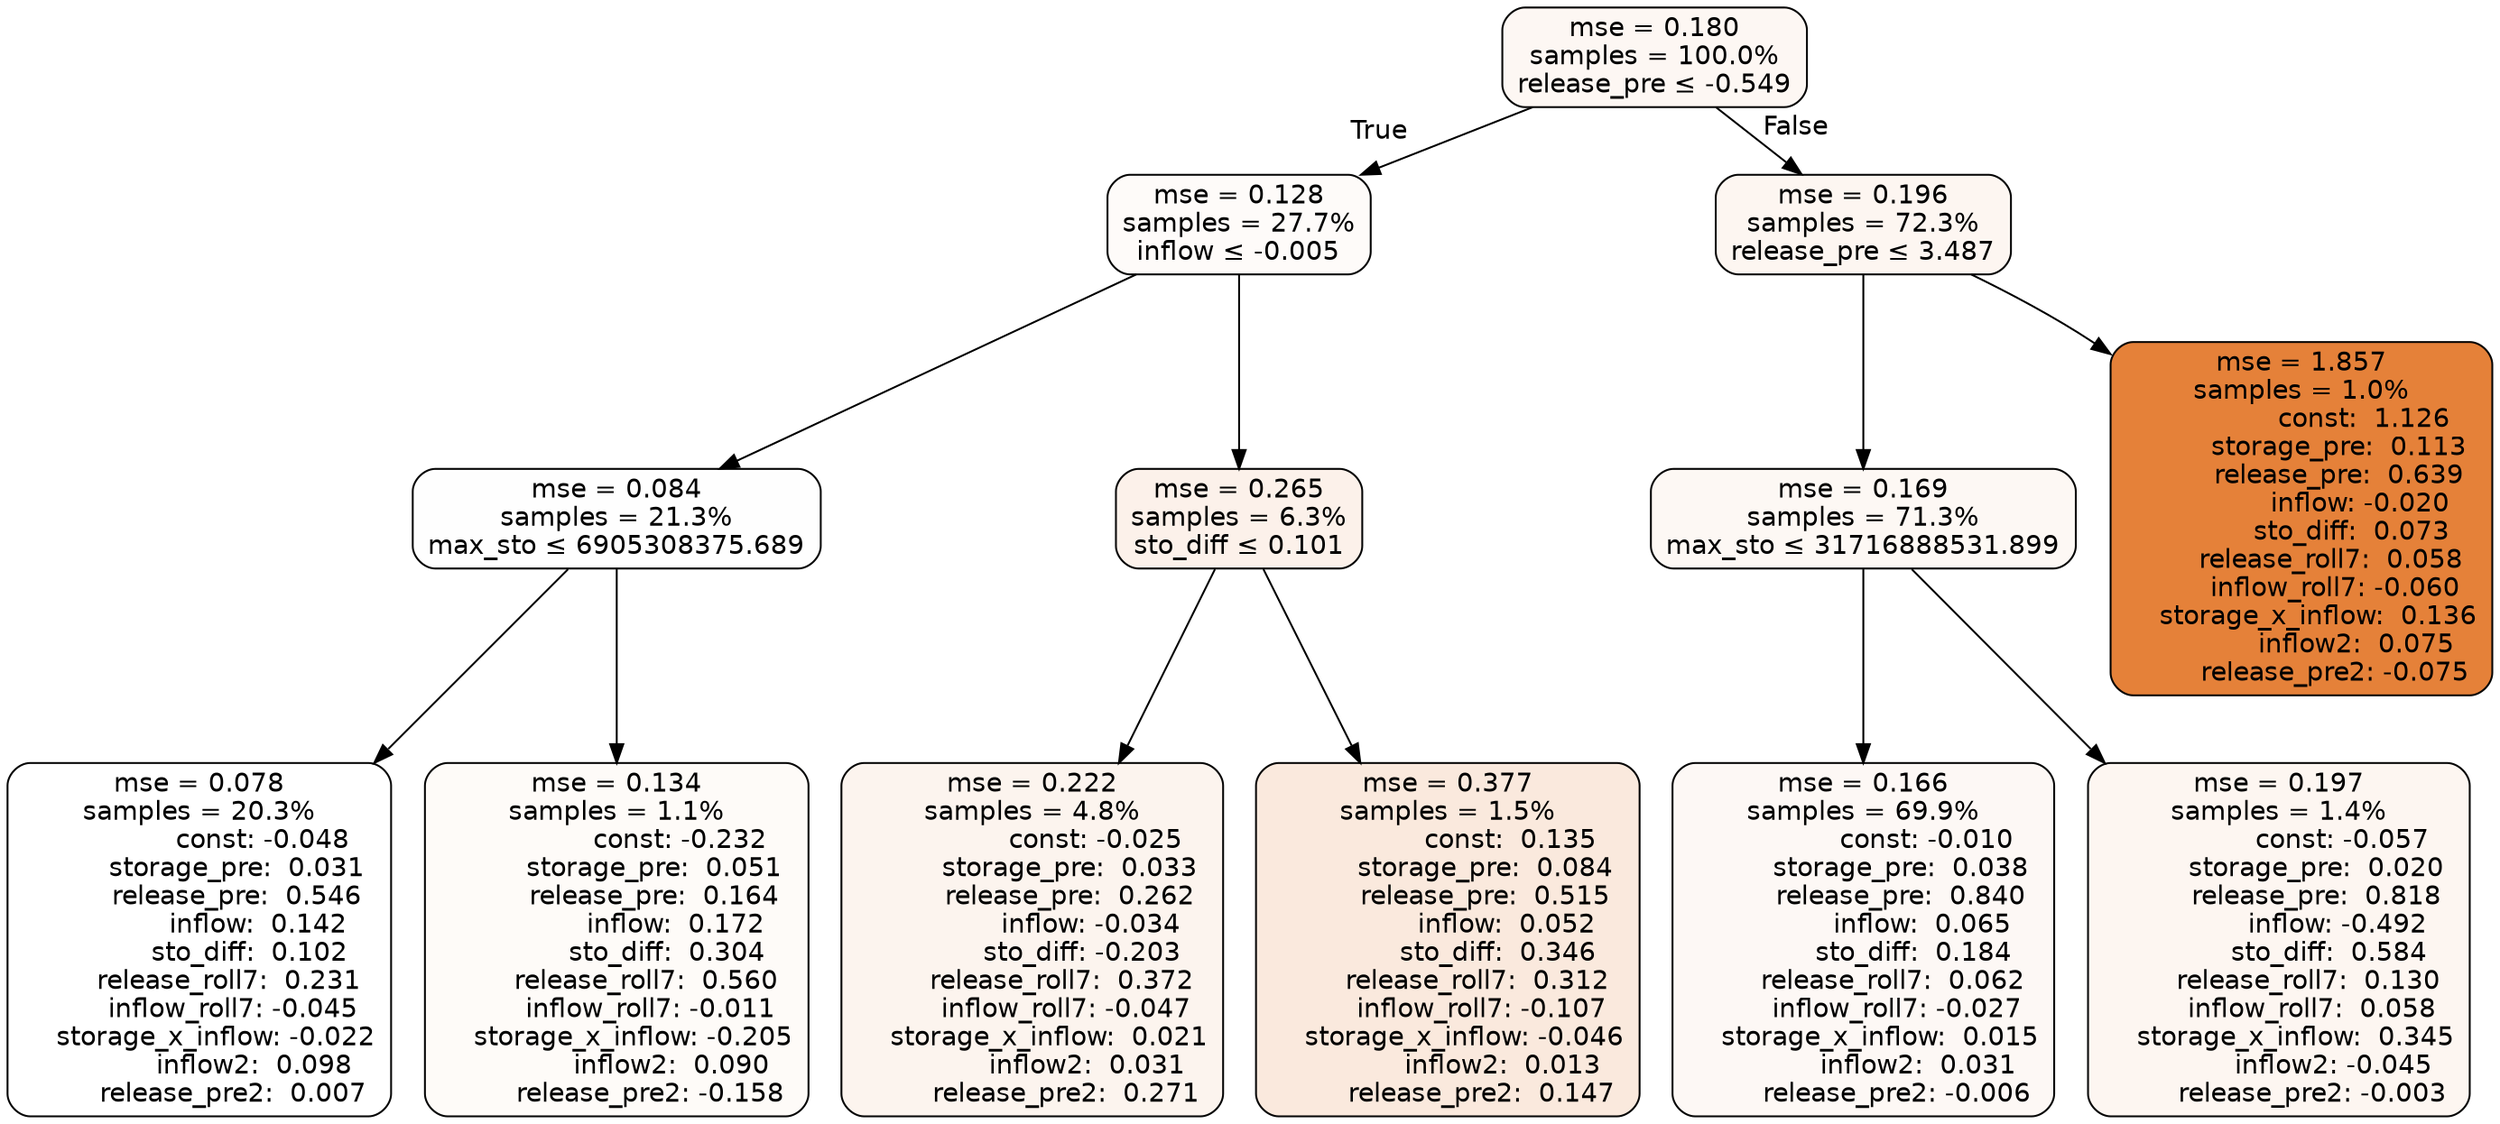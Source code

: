 digraph tree {
bgcolor="transparent"
node [shape=rectangle, style="filled, rounded", color="black", fontname=helvetica] ;
edge [fontname=helvetica] ;
	"0" [label="mse = 0.180
samples = 100.0%
release_pre &le; -0.549", fillcolor="#fdf7f3"]
	"1" [label="mse = 0.128
samples = 27.7%
inflow &le; -0.005", fillcolor="#fefbf9"]
	"2" [label="mse = 0.084
samples = 21.3%
max_sto &le; 6905308375.689", fillcolor="#fefefe"]
	"3" [label="mse = 0.078
samples = 20.3%
               const: -0.048
         storage_pre:  0.031
         release_pre:  0.546
              inflow:  0.142
            sto_diff:  0.102
       release_roll7:  0.231
        inflow_roll7: -0.045
    storage_x_inflow: -0.022
             inflow2:  0.098
        release_pre2:  0.007", fillcolor="#ffffff"]
	"4" [label="mse = 0.134
samples = 1.1%
               const: -0.232
         storage_pre:  0.051
         release_pre:  0.164
              inflow:  0.172
            sto_diff:  0.304
       release_roll7:  0.560
        inflow_roll7: -0.011
    storage_x_inflow: -0.205
             inflow2:  0.090
        release_pre2: -0.158", fillcolor="#fefbf8"]
	"5" [label="mse = 0.265
samples = 6.3%
sto_diff &le; 0.101", fillcolor="#fcf1ea"]
	"6" [label="mse = 0.222
samples = 4.8%
               const: -0.025
         storage_pre:  0.033
         release_pre:  0.262
              inflow: -0.034
            sto_diff: -0.203
       release_roll7:  0.372
        inflow_roll7: -0.047
    storage_x_inflow:  0.021
             inflow2:  0.031
        release_pre2:  0.271", fillcolor="#fcf4ee"]
	"7" [label="mse = 0.377
samples = 1.5%
               const:  0.135
         storage_pre:  0.084
         release_pre:  0.515
              inflow:  0.052
            sto_diff:  0.346
       release_roll7:  0.312
        inflow_roll7: -0.107
    storage_x_inflow: -0.046
             inflow2:  0.013
        release_pre2:  0.147", fillcolor="#fae9dd"]
	"8" [label="mse = 0.196
samples = 72.3%
release_pre &le; 3.487", fillcolor="#fdf6f1"]
	"9" [label="mse = 0.169
samples = 71.3%
max_sto &le; 31716888531.899", fillcolor="#fdf8f4"]
	"10" [label="mse = 0.166
samples = 69.9%
               const: -0.010
         storage_pre:  0.038
         release_pre:  0.840
              inflow:  0.065
            sto_diff:  0.184
       release_roll7:  0.062
        inflow_roll7: -0.027
    storage_x_inflow:  0.015
             inflow2:  0.031
        release_pre2: -0.006", fillcolor="#fdf8f5"]
	"11" [label="mse = 0.197
samples = 1.4%
               const: -0.057
         storage_pre:  0.020
         release_pre:  0.818
              inflow: -0.492
            sto_diff:  0.584
       release_roll7:  0.130
        inflow_roll7:  0.058
    storage_x_inflow:  0.345
             inflow2: -0.045
        release_pre2: -0.003", fillcolor="#fdf6f1"]
	"12" [label="mse = 1.857
samples = 1.0%
               const:  1.126
         storage_pre:  0.113
         release_pre:  0.639
              inflow: -0.020
            sto_diff:  0.073
       release_roll7:  0.058
        inflow_roll7: -0.060
    storage_x_inflow:  0.136
             inflow2:  0.075
        release_pre2: -0.075", fillcolor="#e58139"]

	"0" -> "1" [labeldistance=2.5, labelangle=45, headlabel="True"]
	"1" -> "2"
	"2" -> "3"
	"2" -> "4"
	"1" -> "5"
	"5" -> "6"
	"5" -> "7"
	"0" -> "8" [labeldistance=2.5, labelangle=-45, headlabel="False"]
	"8" -> "9"
	"9" -> "10"
	"9" -> "11"
	"8" -> "12"
}
